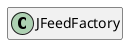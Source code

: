 @startuml
set namespaceSeparator \\
hide members
hide << alias >> circle

class JFeedFactory
@enduml
